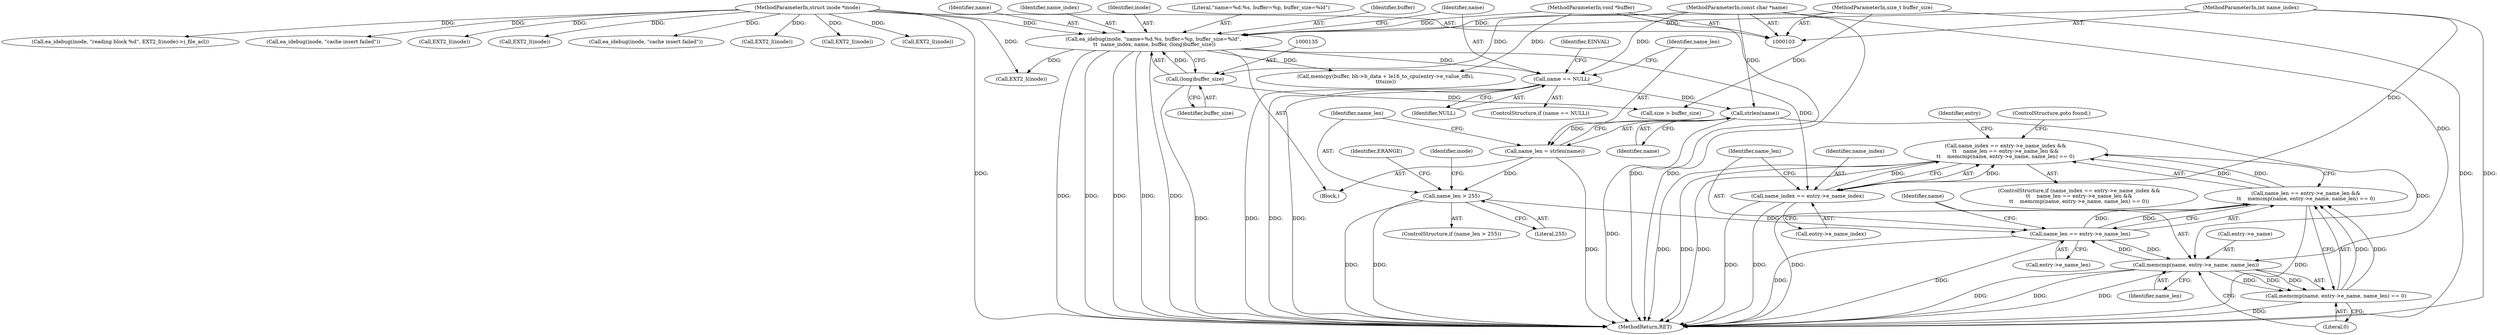 digraph "0_linux_be0726d33cb8f411945884664924bed3cb8c70ee_7@API" {
"1000277" [label="(Call,name_index == entry->e_name_index &&\n\t\t    name_len == entry->e_name_len &&\n\t\t    memcmp(name, entry->e_name, name_len) == 0)"];
"1000278" [label="(Call,name_index == entry->e_name_index)"];
"1000128" [label="(Call,ea_idebug(inode, \"name=%d.%s, buffer=%p, buffer_size=%ld\",\n \t\t  name_index, name, buffer, (long)buffer_size))"];
"1000104" [label="(MethodParameterIn,struct inode *inode)"];
"1000105" [label="(MethodParameterIn,int name_index)"];
"1000106" [label="(MethodParameterIn,const char *name)"];
"1000107" [label="(MethodParameterIn,void *buffer)"];
"1000134" [label="(Call,(long)buffer_size)"];
"1000108" [label="(MethodParameterIn,size_t buffer_size)"];
"1000283" [label="(Call,name_len == entry->e_name_len &&\n\t\t    memcmp(name, entry->e_name, name_len) == 0)"];
"1000284" [label="(Call,name_len == entry->e_name_len)"];
"1000290" [label="(Call,memcmp(name, entry->e_name, name_len))"];
"1000146" [label="(Call,strlen(name))"];
"1000138" [label="(Call,name == NULL)"];
"1000149" [label="(Call,name_len > 255)"];
"1000144" [label="(Call,name_len = strlen(name))"];
"1000289" [label="(Call,memcmp(name, entry->e_name, name_len) == 0)"];
"1000285" [label="(Identifier,name_len)"];
"1000108" [label="(MethodParameterIn,size_t buffer_size)"];
"1000284" [label="(Call,name_len == entry->e_name_len)"];
"1000105" [label="(MethodParameterIn,int name_index)"];
"1000388" [label="(Call,EXT2_I(inode))"];
"1000279" [label="(Identifier,name_index)"];
"1000131" [label="(Identifier,name_index)"];
"1000290" [label="(Call,memcmp(name, entry->e_name, name_len))"];
"1000107" [label="(MethodParameterIn,void *buffer)"];
"1000129" [label="(Identifier,inode)"];
"1000138" [label="(Call,name == NULL)"];
"1000159" [label="(Identifier,inode)"];
"1000149" [label="(Call,name_len > 255)"];
"1000297" [label="(ControlStructure,goto found;)"];
"1000393" [label="(MethodReturn,RET)"];
"1000186" [label="(Call,EXT2_I(inode))"];
"1000296" [label="(Literal,0)"];
"1000283" [label="(Call,name_len == entry->e_name_len &&\n\t\t    memcmp(name, entry->e_name, name_len) == 0)"];
"1000106" [label="(MethodParameterIn,const char *name)"];
"1000286" [label="(Call,entry->e_name_len)"];
"1000134" [label="(Call,(long)buffer_size)"];
"1000277" [label="(Call,name_index == entry->e_name_index &&\n\t\t    name_len == entry->e_name_len &&\n\t\t    memcmp(name, entry->e_name, name_len) == 0)"];
"1000140" [label="(Identifier,NULL)"];
"1000295" [label="(Identifier,name_len)"];
"1000364" [label="(Call,size > buffer_size)"];
"1000291" [label="(Identifier,name)"];
"1000158" [label="(Call,EXT2_I(inode))"];
"1000151" [label="(Literal,255)"];
"1000130" [label="(Literal,\"name=%d.%s, buffer=%p, buffer_size=%ld\")"];
"1000280" [label="(Call,entry->e_name_index)"];
"1000176" [label="(Call,EXT2_I(inode))"];
"1000133" [label="(Identifier,buffer)"];
"1000172" [label="(Call,ea_idebug(inode, \"reading block %d\", EXT2_I(inode)->i_file_acl))"];
"1000150" [label="(Identifier,name_len)"];
"1000353" [label="(Call,ea_idebug(inode, \"cache insert failed\"))"];
"1000147" [label="(Identifier,name)"];
"1000154" [label="(Identifier,ERANGE)"];
"1000145" [label="(Identifier,name_len)"];
"1000109" [label="(Block,)"];
"1000148" [label="(ControlStructure,if (name_len > 255))"];
"1000292" [label="(Call,entry->e_name)"];
"1000278" [label="(Call,name_index == entry->e_name_index)"];
"1000247" [label="(Call,EXT2_I(inode))"];
"1000168" [label="(Call,EXT2_I(inode))"];
"1000104" [label="(MethodParameterIn,struct inode *inode)"];
"1000144" [label="(Call,name_len = strlen(name))"];
"1000299" [label="(Identifier,entry)"];
"1000139" [label="(Identifier,name)"];
"1000305" [label="(Call,ea_idebug(inode, \"cache insert failed\"))"];
"1000132" [label="(Identifier,name)"];
"1000146" [label="(Call,strlen(name))"];
"1000289" [label="(Call,memcmp(name, entry->e_name, name_len) == 0)"];
"1000137" [label="(ControlStructure,if (name == NULL))"];
"1000368" [label="(Call,memcpy(buffer, bh->b_data + le16_to_cpu(entry->e_value_offs),\n\t\t\tsize))"];
"1000128" [label="(Call,ea_idebug(inode, \"name=%d.%s, buffer=%p, buffer_size=%ld\",\n \t\t  name_index, name, buffer, (long)buffer_size))"];
"1000136" [label="(Identifier,buffer_size)"];
"1000143" [label="(Identifier,EINVAL)"];
"1000276" [label="(ControlStructure,if (name_index == entry->e_name_index &&\n\t\t    name_len == entry->e_name_len &&\n\t\t    memcmp(name, entry->e_name, name_len) == 0))"];
"1000277" -> "1000276"  [label="AST: "];
"1000277" -> "1000278"  [label="CFG: "];
"1000277" -> "1000283"  [label="CFG: "];
"1000278" -> "1000277"  [label="AST: "];
"1000283" -> "1000277"  [label="AST: "];
"1000297" -> "1000277"  [label="CFG: "];
"1000299" -> "1000277"  [label="CFG: "];
"1000277" -> "1000393"  [label="DDG: "];
"1000277" -> "1000393"  [label="DDG: "];
"1000277" -> "1000393"  [label="DDG: "];
"1000278" -> "1000277"  [label="DDG: "];
"1000278" -> "1000277"  [label="DDG: "];
"1000283" -> "1000277"  [label="DDG: "];
"1000283" -> "1000277"  [label="DDG: "];
"1000278" -> "1000280"  [label="CFG: "];
"1000279" -> "1000278"  [label="AST: "];
"1000280" -> "1000278"  [label="AST: "];
"1000285" -> "1000278"  [label="CFG: "];
"1000278" -> "1000393"  [label="DDG: "];
"1000278" -> "1000393"  [label="DDG: "];
"1000128" -> "1000278"  [label="DDG: "];
"1000105" -> "1000278"  [label="DDG: "];
"1000128" -> "1000109"  [label="AST: "];
"1000128" -> "1000134"  [label="CFG: "];
"1000129" -> "1000128"  [label="AST: "];
"1000130" -> "1000128"  [label="AST: "];
"1000131" -> "1000128"  [label="AST: "];
"1000132" -> "1000128"  [label="AST: "];
"1000133" -> "1000128"  [label="AST: "];
"1000134" -> "1000128"  [label="AST: "];
"1000139" -> "1000128"  [label="CFG: "];
"1000128" -> "1000393"  [label="DDG: "];
"1000128" -> "1000393"  [label="DDG: "];
"1000128" -> "1000393"  [label="DDG: "];
"1000128" -> "1000393"  [label="DDG: "];
"1000128" -> "1000393"  [label="DDG: "];
"1000104" -> "1000128"  [label="DDG: "];
"1000105" -> "1000128"  [label="DDG: "];
"1000106" -> "1000128"  [label="DDG: "];
"1000107" -> "1000128"  [label="DDG: "];
"1000134" -> "1000128"  [label="DDG: "];
"1000128" -> "1000138"  [label="DDG: "];
"1000128" -> "1000158"  [label="DDG: "];
"1000128" -> "1000368"  [label="DDG: "];
"1000104" -> "1000103"  [label="AST: "];
"1000104" -> "1000393"  [label="DDG: "];
"1000104" -> "1000158"  [label="DDG: "];
"1000104" -> "1000168"  [label="DDG: "];
"1000104" -> "1000172"  [label="DDG: "];
"1000104" -> "1000176"  [label="DDG: "];
"1000104" -> "1000186"  [label="DDG: "];
"1000104" -> "1000247"  [label="DDG: "];
"1000104" -> "1000305"  [label="DDG: "];
"1000104" -> "1000353"  [label="DDG: "];
"1000104" -> "1000388"  [label="DDG: "];
"1000105" -> "1000103"  [label="AST: "];
"1000105" -> "1000393"  [label="DDG: "];
"1000106" -> "1000103"  [label="AST: "];
"1000106" -> "1000393"  [label="DDG: "];
"1000106" -> "1000138"  [label="DDG: "];
"1000106" -> "1000146"  [label="DDG: "];
"1000106" -> "1000290"  [label="DDG: "];
"1000107" -> "1000103"  [label="AST: "];
"1000107" -> "1000393"  [label="DDG: "];
"1000107" -> "1000368"  [label="DDG: "];
"1000134" -> "1000136"  [label="CFG: "];
"1000135" -> "1000134"  [label="AST: "];
"1000136" -> "1000134"  [label="AST: "];
"1000134" -> "1000393"  [label="DDG: "];
"1000108" -> "1000134"  [label="DDG: "];
"1000134" -> "1000364"  [label="DDG: "];
"1000108" -> "1000103"  [label="AST: "];
"1000108" -> "1000393"  [label="DDG: "];
"1000108" -> "1000364"  [label="DDG: "];
"1000283" -> "1000284"  [label="CFG: "];
"1000283" -> "1000289"  [label="CFG: "];
"1000284" -> "1000283"  [label="AST: "];
"1000289" -> "1000283"  [label="AST: "];
"1000283" -> "1000393"  [label="DDG: "];
"1000283" -> "1000393"  [label="DDG: "];
"1000284" -> "1000283"  [label="DDG: "];
"1000284" -> "1000283"  [label="DDG: "];
"1000289" -> "1000283"  [label="DDG: "];
"1000289" -> "1000283"  [label="DDG: "];
"1000284" -> "1000286"  [label="CFG: "];
"1000285" -> "1000284"  [label="AST: "];
"1000286" -> "1000284"  [label="AST: "];
"1000291" -> "1000284"  [label="CFG: "];
"1000284" -> "1000393"  [label="DDG: "];
"1000284" -> "1000393"  [label="DDG: "];
"1000290" -> "1000284"  [label="DDG: "];
"1000149" -> "1000284"  [label="DDG: "];
"1000284" -> "1000290"  [label="DDG: "];
"1000290" -> "1000289"  [label="AST: "];
"1000290" -> "1000295"  [label="CFG: "];
"1000291" -> "1000290"  [label="AST: "];
"1000292" -> "1000290"  [label="AST: "];
"1000295" -> "1000290"  [label="AST: "];
"1000296" -> "1000290"  [label="CFG: "];
"1000290" -> "1000393"  [label="DDG: "];
"1000290" -> "1000393"  [label="DDG: "];
"1000290" -> "1000393"  [label="DDG: "];
"1000290" -> "1000289"  [label="DDG: "];
"1000290" -> "1000289"  [label="DDG: "];
"1000290" -> "1000289"  [label="DDG: "];
"1000146" -> "1000290"  [label="DDG: "];
"1000146" -> "1000144"  [label="AST: "];
"1000146" -> "1000147"  [label="CFG: "];
"1000147" -> "1000146"  [label="AST: "];
"1000144" -> "1000146"  [label="CFG: "];
"1000146" -> "1000393"  [label="DDG: "];
"1000146" -> "1000144"  [label="DDG: "];
"1000138" -> "1000146"  [label="DDG: "];
"1000138" -> "1000137"  [label="AST: "];
"1000138" -> "1000140"  [label="CFG: "];
"1000139" -> "1000138"  [label="AST: "];
"1000140" -> "1000138"  [label="AST: "];
"1000143" -> "1000138"  [label="CFG: "];
"1000145" -> "1000138"  [label="CFG: "];
"1000138" -> "1000393"  [label="DDG: "];
"1000138" -> "1000393"  [label="DDG: "];
"1000138" -> "1000393"  [label="DDG: "];
"1000149" -> "1000148"  [label="AST: "];
"1000149" -> "1000151"  [label="CFG: "];
"1000150" -> "1000149"  [label="AST: "];
"1000151" -> "1000149"  [label="AST: "];
"1000154" -> "1000149"  [label="CFG: "];
"1000159" -> "1000149"  [label="CFG: "];
"1000149" -> "1000393"  [label="DDG: "];
"1000149" -> "1000393"  [label="DDG: "];
"1000144" -> "1000149"  [label="DDG: "];
"1000144" -> "1000109"  [label="AST: "];
"1000145" -> "1000144"  [label="AST: "];
"1000150" -> "1000144"  [label="CFG: "];
"1000144" -> "1000393"  [label="DDG: "];
"1000289" -> "1000296"  [label="CFG: "];
"1000296" -> "1000289"  [label="AST: "];
"1000289" -> "1000393"  [label="DDG: "];
}
